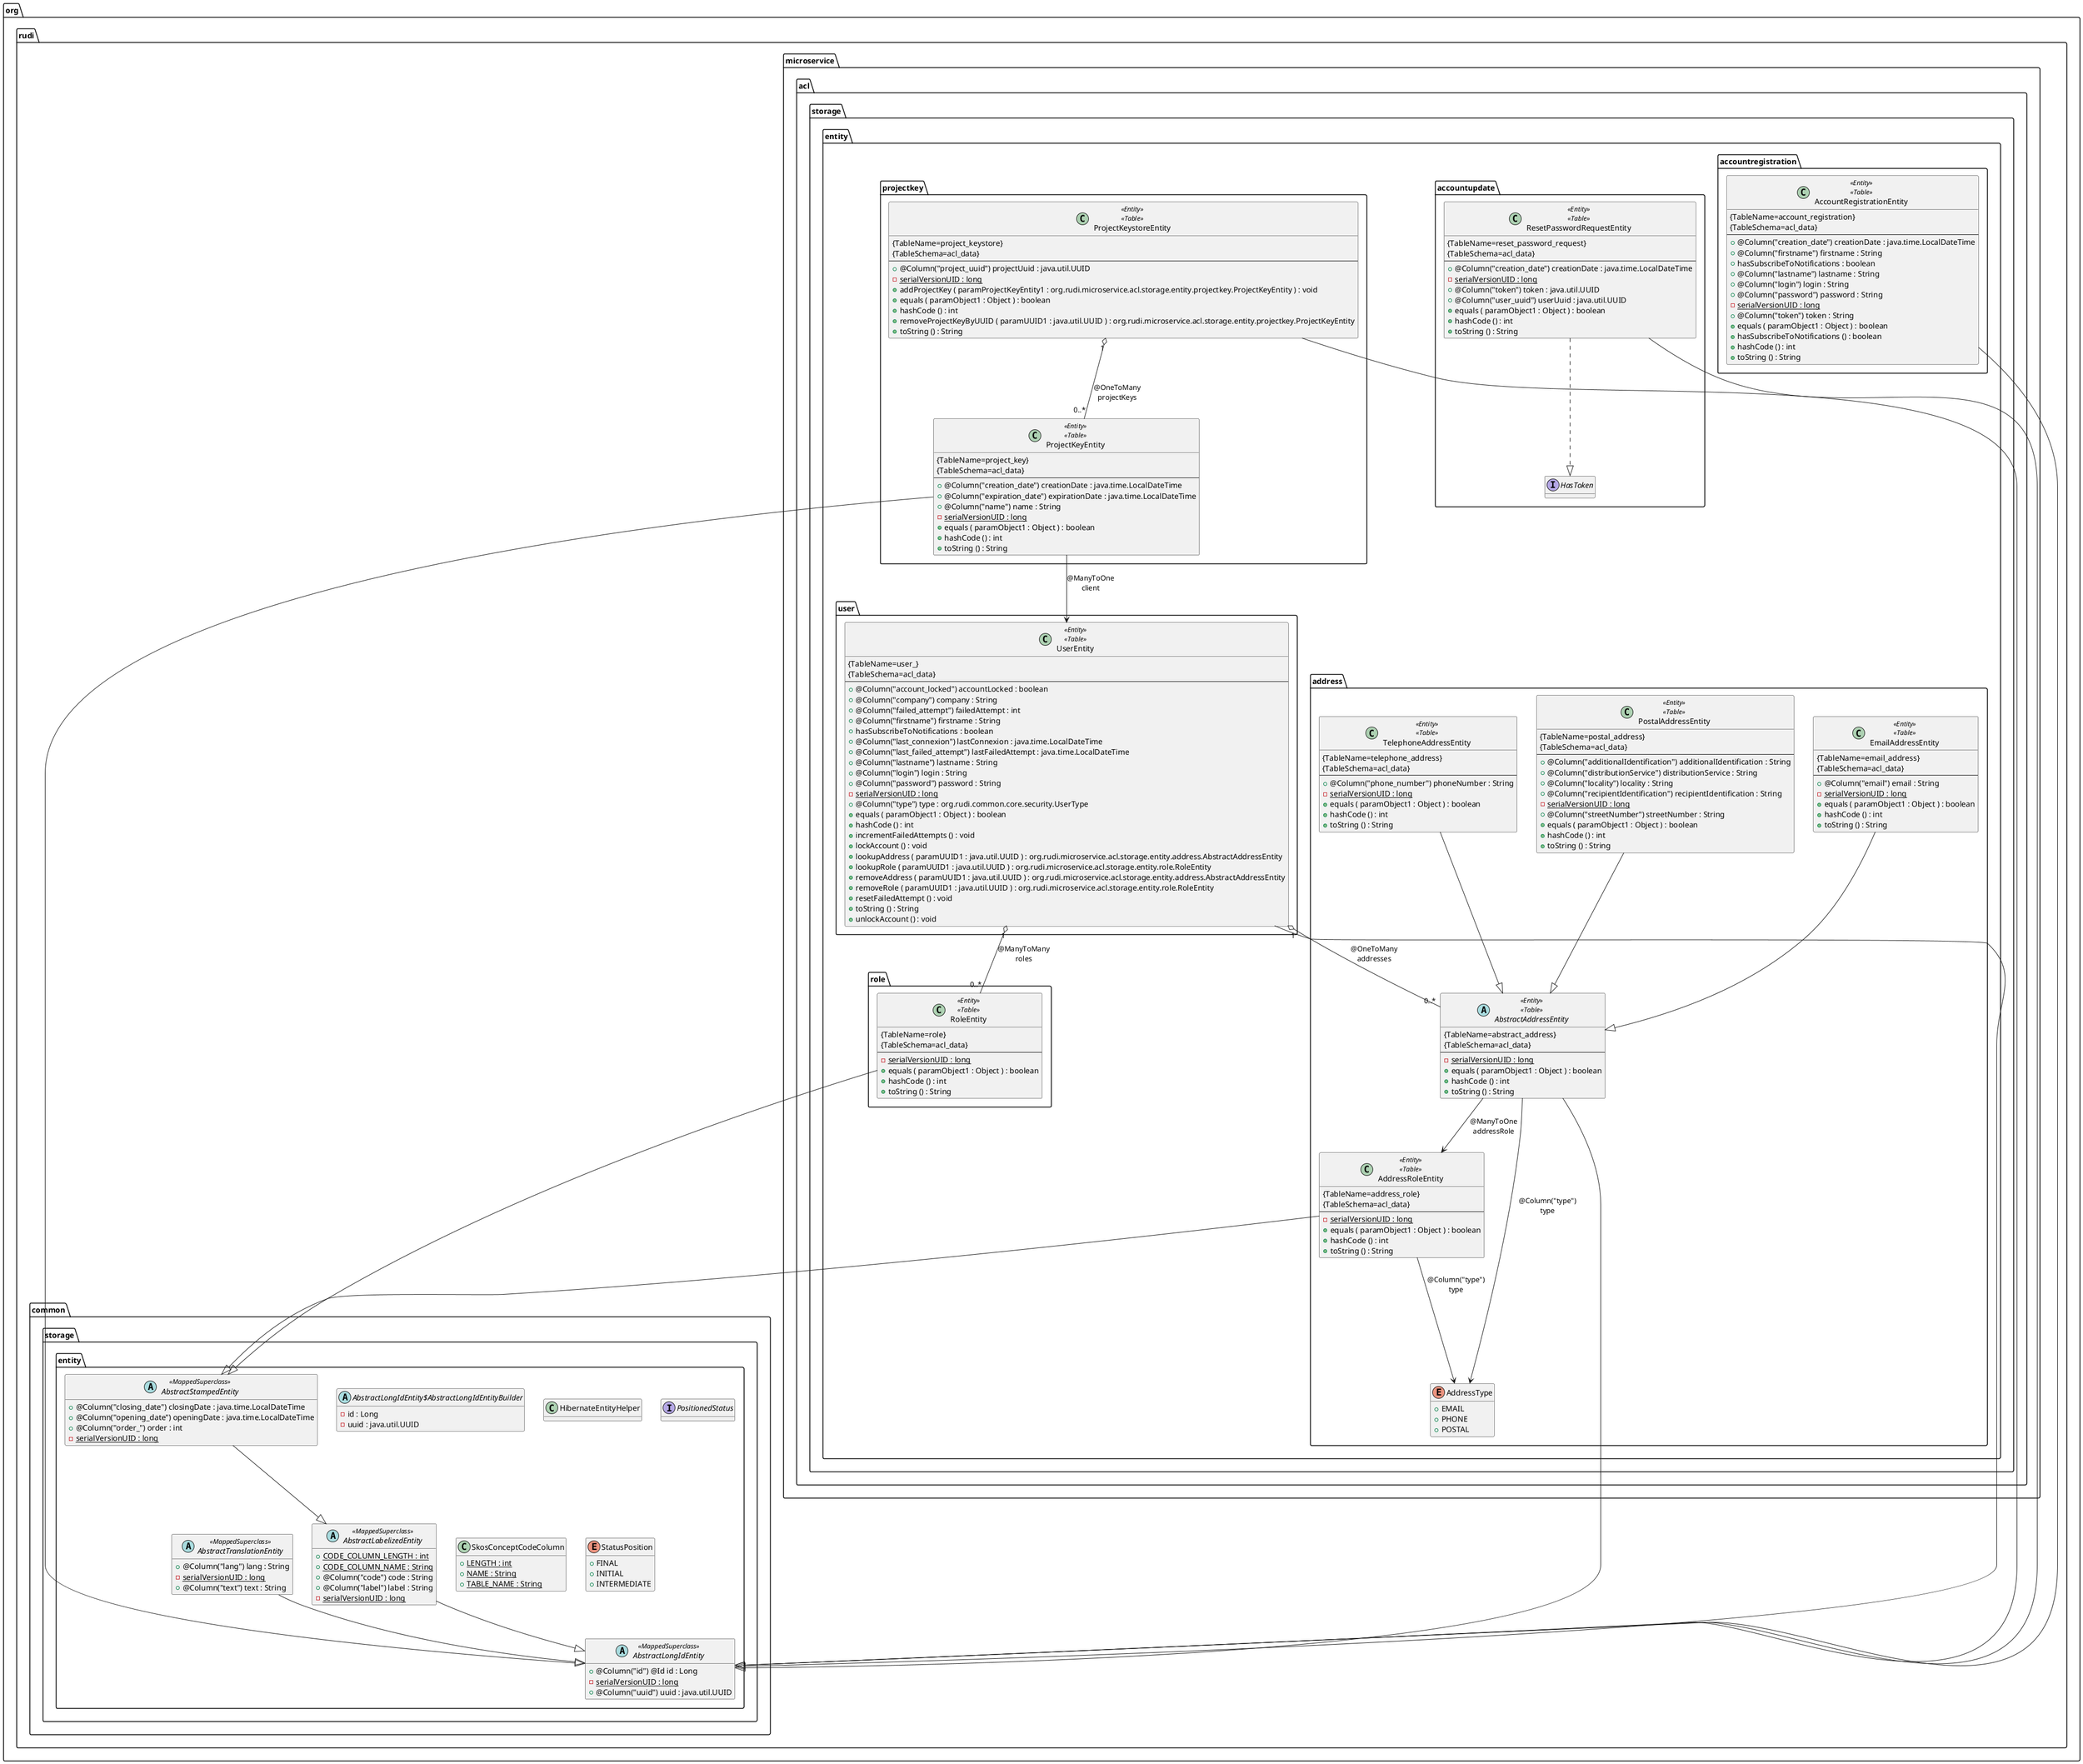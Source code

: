 @startuml

abstract class org.rudi.common.storage.entity.AbstractLabelizedEntity <<MappedSuperclass>>  {
	{field} {static} +CODE_COLUMN_LENGTH : int
	{field} {static} +CODE_COLUMN_NAME : String
	{field} +@Column("code") code : String
	{field} +@Column("label") label : String
	{field} {static} -serialVersionUID : long
	{method} +equals ( paramObject1 : Object ) : boolean
	{method} +hashCode () : int
	{method} +toString () : String
}


abstract class org.rudi.common.storage.entity.AbstractLongIdEntity <<MappedSuperclass>>  {
	{field} +@Column("id") @Id id : Long
	{field} {static} -serialVersionUID : long
	{field} +@Column("uuid") uuid : java.util.UUID
	{method} +equals ( paramObject1 : Object ) : boolean
	{method} +hashCode () : int
	{method} +toString () : String
}


abstract class org.rudi.common.storage.entity.AbstractLongIdEntity$AbstractLongIdEntityBuilder {
	{field} -id : Long
	{field} -uuid : java.util.UUID
	{method}  {abstract} +build () : org.rudi.common.storage.entity.AbstractLongIdEntity
	{method} +id ( paramLong1 : Long ) : org.rudi.common.storage.entity.AbstractLongIdEntity$AbstractLongIdEntityBuilder
	{method}  {abstract} #self () : org.rudi.common.storage.entity.AbstractLongIdEntity$AbstractLongIdEntityBuilder
	{method} +toString () : String
	{method} +uuid ( paramUUID1 : java.util.UUID ) : org.rudi.common.storage.entity.AbstractLongIdEntity$AbstractLongIdEntityBuilder
}


abstract class org.rudi.common.storage.entity.AbstractStampedEntity <<MappedSuperclass>>  {
	{field} +@Column("closing_date") closingDate : java.time.LocalDateTime
	{field} +@Column("opening_date") openingDate : java.time.LocalDateTime
	{field} +@Column("order_") order : int
	{field} {static} -serialVersionUID : long
	{method} +equals ( paramObject1 : Object ) : boolean
	{method} +hashCode () : int
	{method} +toString () : String
}


abstract class org.rudi.common.storage.entity.AbstractTranslationEntity <<MappedSuperclass>>  {
	{field} +@Column("lang") lang : String
	{field} {static} -serialVersionUID : long
	{field} +@Column("text") text : String
	{method} +equals ( paramObject1 : Object ) : boolean
	{method} +hashCode () : int
	{method} +toString () : String
}


class org.rudi.common.storage.entity.HibernateEntityHelper {
	{method}  {static} +setCollection ( paramSupplier1 : java.util.function.Supplier , paramCollection2 : java.util.Collection ) : void
}


interface org.rudi.common.storage.entity.PositionedStatus {
	{method}  {abstract} +isFinal () : boolean
	{method}  {abstract} +isInitial () : boolean
}


class org.rudi.common.storage.entity.SkosConceptCodeColumn {
	{field} {static} +LENGTH : int
	{field} {static} +NAME : String
	{field} {static} +TABLE_NAME : String
}


enum org.rudi.common.storage.entity.StatusPosition {
	{field} +FINAL
	{field} +INITIAL
	{field} +INTERMEDIATE
}


class org.rudi.microservice.acl.storage.entity.accountregistration.AccountRegistrationEntity <<Entity>>  <<Table>>  {
 {TableName=account_registration}
 {TableSchema=acl_data}
--
	{field} +@Column("creation_date") creationDate : java.time.LocalDateTime
	{field} +@Column("firstname") firstname : String
	{field} +hasSubscribeToNotifications : boolean
	{field} +@Column("lastname") lastname : String
	{field} +@Column("login") login : String
	{field} +@Column("password") password : String
	{field} {static} -serialVersionUID : long
	{field} +@Column("token") token : String
	{method} +equals ( paramObject1 : Object ) : boolean
	{method} +hasSubscribeToNotifications () : boolean
	{method} +hashCode () : int
	{method} +toString () : String
}


interface org.rudi.microservice.acl.storage.entity.accountupdate.HasToken {
	{method}  {abstract} +getCreationDate () : java.time.LocalDateTime
	{method}  {abstract} +getToken () : java.util.UUID
}


class org.rudi.microservice.acl.storage.entity.accountupdate.ResetPasswordRequestEntity <<Entity>>  <<Table>>  {
 {TableName=reset_password_request}
 {TableSchema=acl_data}
--
	{field} +@Column("creation_date") creationDate : java.time.LocalDateTime
	{field} {static} -serialVersionUID : long
	{field} +@Column("token") token : java.util.UUID
	{field} +@Column("user_uuid") userUuid : java.util.UUID
	{method} +equals ( paramObject1 : Object ) : boolean
	{method} +hashCode () : int
	{method} +toString () : String
}


abstract class org.rudi.microservice.acl.storage.entity.address.AbstractAddressEntity <<Entity>>  <<Table>>  {
 {TableName=abstract_address}
 {TableSchema=acl_data}
--
	{field} {static} -serialVersionUID : long
	{method} +equals ( paramObject1 : Object ) : boolean
	{method} +hashCode () : int
	{method} +toString () : String
}


class org.rudi.microservice.acl.storage.entity.address.AddressRoleEntity <<Entity>>  <<Table>>  {
 {TableName=address_role}
 {TableSchema=acl_data}
--
	{field} {static} -serialVersionUID : long
	{method} +equals ( paramObject1 : Object ) : boolean
	{method} +hashCode () : int
	{method} +toString () : String
}


enum org.rudi.microservice.acl.storage.entity.address.AddressType {
	{field} +EMAIL
	{field} +PHONE
	{field} +POSTAL
}


class org.rudi.microservice.acl.storage.entity.address.EmailAddressEntity <<Entity>>  <<Table>>  {
 {TableName=email_address}
 {TableSchema=acl_data}
--
	{field} +@Column("email") email : String
	{field} {static} -serialVersionUID : long
	{method} +equals ( paramObject1 : Object ) : boolean
	{method} +hashCode () : int
	{method} +toString () : String
}


class org.rudi.microservice.acl.storage.entity.address.PostalAddressEntity <<Entity>>  <<Table>>  {
 {TableName=postal_address}
 {TableSchema=acl_data}
--
	{field} +@Column("additionalIdentification") additionalIdentification : String
	{field} +@Column("distributionService") distributionService : String
	{field} +@Column("locality") locality : String
	{field} +@Column("recipientIdentification") recipientIdentification : String
	{field} {static} -serialVersionUID : long
	{field} +@Column("streetNumber") streetNumber : String
	{method} +equals ( paramObject1 : Object ) : boolean
	{method} +hashCode () : int
	{method} +toString () : String
}


class org.rudi.microservice.acl.storage.entity.address.TelephoneAddressEntity <<Entity>>  <<Table>>  {
 {TableName=telephone_address}
 {TableSchema=acl_data}
--
	{field} +@Column("phone_number") phoneNumber : String
	{field} {static} -serialVersionUID : long
	{method} +equals ( paramObject1 : Object ) : boolean
	{method} +hashCode () : int
	{method} +toString () : String
}


class org.rudi.microservice.acl.storage.entity.projectkey.ProjectKeyEntity <<Entity>>  <<Table>>  {
 {TableName=project_key}
 {TableSchema=acl_data}
--
	{field} +@Column("creation_date") creationDate : java.time.LocalDateTime
	{field} +@Column("expiration_date") expirationDate : java.time.LocalDateTime
	{field} +@Column("name") name : String
	{field} {static} -serialVersionUID : long
	{method} +equals ( paramObject1 : Object ) : boolean
	{method} +hashCode () : int
	{method} +toString () : String
}


class org.rudi.microservice.acl.storage.entity.projectkey.ProjectKeystoreEntity <<Entity>>  <<Table>>  {
 {TableName=project_keystore}
 {TableSchema=acl_data}
--
	{field} +@Column("project_uuid") projectUuid : java.util.UUID
	{field} {static} -serialVersionUID : long
	{method} +addProjectKey ( paramProjectKeyEntity1 : org.rudi.microservice.acl.storage.entity.projectkey.ProjectKeyEntity ) : void
	{method} +equals ( paramObject1 : Object ) : boolean
	{method} +hashCode () : int
	{method} +removeProjectKeyByUUID ( paramUUID1 : java.util.UUID ) : org.rudi.microservice.acl.storage.entity.projectkey.ProjectKeyEntity
	{method} +toString () : String
}


class org.rudi.microservice.acl.storage.entity.role.RoleEntity <<Entity>>  <<Table>>  {
 {TableName=role}
 {TableSchema=acl_data}
--
	{field} {static} -serialVersionUID : long
	{method} +equals ( paramObject1 : Object ) : boolean
	{method} +hashCode () : int
	{method} +toString () : String
}


class org.rudi.microservice.acl.storage.entity.user.UserEntity <<Entity>>  <<Table>>  {
 {TableName=user_}
 {TableSchema=acl_data}
--
	{field} +@Column("account_locked") accountLocked : boolean
	{field} +@Column("company") company : String
	{field} +@Column("failed_attempt") failedAttempt : int
	{field} +@Column("firstname") firstname : String
	{field} +hasSubscribeToNotifications : boolean
	{field} +@Column("last_connexion") lastConnexion : java.time.LocalDateTime
	{field} +@Column("last_failed_attempt") lastFailedAttempt : java.time.LocalDateTime
	{field} +@Column("lastname") lastname : String
	{field} +@Column("login") login : String
	{field} +@Column("password") password : String
	{field} {static} -serialVersionUID : long
	{field} +@Column("type") type : org.rudi.common.core.security.UserType
	{method} +equals ( paramObject1 : Object ) : boolean
	{method} +hashCode () : int
	{method} +incrementFailedAttempts () : void
	{method} +lockAccount () : void
	{method} +lookupAddress ( paramUUID1 : java.util.UUID ) : org.rudi.microservice.acl.storage.entity.address.AbstractAddressEntity
	{method} +lookupRole ( paramUUID1 : java.util.UUID ) : org.rudi.microservice.acl.storage.entity.role.RoleEntity
	{method} +removeAddress ( paramUUID1 : java.util.UUID ) : org.rudi.microservice.acl.storage.entity.address.AbstractAddressEntity
	{method} +removeRole ( paramUUID1 : java.util.UUID ) : org.rudi.microservice.acl.storage.entity.role.RoleEntity
	{method} +resetFailedAttempt () : void
	{method} +toString () : String
	{method} +unlockAccount () : void
}




org.rudi.common.storage.entity.AbstractLabelizedEntity --|>  org.rudi.common.storage.entity.AbstractLongIdEntity
org.rudi.common.storage.entity.AbstractStampedEntity --|>  org.rudi.common.storage.entity.AbstractLabelizedEntity
org.rudi.common.storage.entity.AbstractTranslationEntity --|>  org.rudi.common.storage.entity.AbstractLongIdEntity
org.rudi.microservice.acl.storage.entity.accountregistration.AccountRegistrationEntity --|>  org.rudi.common.storage.entity.AbstractLongIdEntity
org.rudi.microservice.acl.storage.entity.accountupdate.ResetPasswordRequestEntity --|>  org.rudi.common.storage.entity.AbstractLongIdEntity
org.rudi.microservice.acl.storage.entity.accountupdate.ResetPasswordRequestEntity ..|>  org.rudi.microservice.acl.storage.entity.accountupdate.HasToken
org.rudi.microservice.acl.storage.entity.address.AbstractAddressEntity -->  org.rudi.microservice.acl.storage.entity.address.AddressRoleEntity :  @ManyToOne\naddressRole
org.rudi.microservice.acl.storage.entity.address.AbstractAddressEntity -->  org.rudi.microservice.acl.storage.entity.address.AddressType :  @Column("type")\ntype
org.rudi.microservice.acl.storage.entity.address.AbstractAddressEntity --|>  org.rudi.common.storage.entity.AbstractLongIdEntity
org.rudi.microservice.acl.storage.entity.address.AddressRoleEntity -->  org.rudi.microservice.acl.storage.entity.address.AddressType :  @Column("type")\ntype
org.rudi.microservice.acl.storage.entity.address.AddressRoleEntity --|>  org.rudi.common.storage.entity.AbstractStampedEntity
org.rudi.microservice.acl.storage.entity.address.EmailAddressEntity --|>  org.rudi.microservice.acl.storage.entity.address.AbstractAddressEntity
org.rudi.microservice.acl.storage.entity.address.PostalAddressEntity --|>  org.rudi.microservice.acl.storage.entity.address.AbstractAddressEntity
org.rudi.microservice.acl.storage.entity.address.TelephoneAddressEntity --|>  org.rudi.microservice.acl.storage.entity.address.AbstractAddressEntity
org.rudi.microservice.acl.storage.entity.projectkey.ProjectKeyEntity -->  org.rudi.microservice.acl.storage.entity.user.UserEntity :  @ManyToOne\nclient
org.rudi.microservice.acl.storage.entity.projectkey.ProjectKeyEntity --|>  org.rudi.common.storage.entity.AbstractLongIdEntity
org.rudi.microservice.acl.storage.entity.projectkey.ProjectKeystoreEntity "1" o-- "0..*"  org.rudi.microservice.acl.storage.entity.projectkey.ProjectKeyEntity :  @OneToMany\nprojectKeys
org.rudi.microservice.acl.storage.entity.projectkey.ProjectKeystoreEntity --|>  org.rudi.common.storage.entity.AbstractLongIdEntity
org.rudi.microservice.acl.storage.entity.role.RoleEntity --|>  org.rudi.common.storage.entity.AbstractStampedEntity
org.rudi.microservice.acl.storage.entity.user.UserEntity "1" o-- "0..*"  org.rudi.microservice.acl.storage.entity.address.AbstractAddressEntity :  @OneToMany\naddresses
org.rudi.microservice.acl.storage.entity.user.UserEntity "1" o-- "0..*"  org.rudi.microservice.acl.storage.entity.role.RoleEntity :  @ManyToMany\nroles
org.rudi.microservice.acl.storage.entity.user.UserEntity --|>  org.rudi.common.storage.entity.AbstractLongIdEntity

hide methods

@enduml